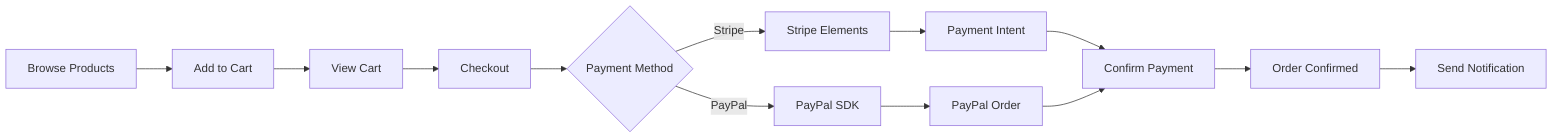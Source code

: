 graph LR
    A[Browse Products] --> B[Add to Cart]
    B --> C[View Cart]
    C --> D[Checkout]
    D --> E{Payment Method}
    E -->|Stripe| F[Stripe Elements]
    E -->|PayPal| G[PayPal SDK]
    F --> H[Payment Intent]
    G --> I[PayPal Order]
    H --> J[Confirm Payment]
    I --> J
    J --> K[Order Confirmed]
    K --> L[Send Notification]